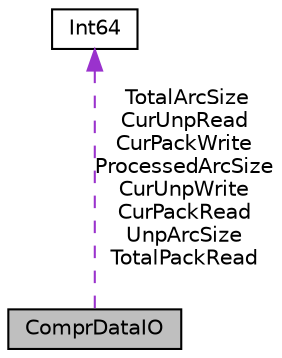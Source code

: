 digraph "ComprDataIO"
{
 // LATEX_PDF_SIZE
  edge [fontname="Helvetica",fontsize="10",labelfontname="Helvetica",labelfontsize="10"];
  node [fontname="Helvetica",fontsize="10",shape=record];
  Node1 [label="ComprDataIO",height=0.2,width=0.4,color="black", fillcolor="grey75", style="filled", fontcolor="black",tooltip=" "];
  Node2 -> Node1 [dir="back",color="darkorchid3",fontsize="10",style="dashed",label=" TotalArcSize\nCurUnpRead\nCurPackWrite\nProcessedArcSize\nCurUnpWrite\nCurPackRead\nUnpArcSize\nTotalPackRead" ,fontname="Helvetica"];
  Node2 [label="Int64",height=0.2,width=0.4,color="black", fillcolor="white", style="filled",URL="$classInt64.html",tooltip=" "];
}
